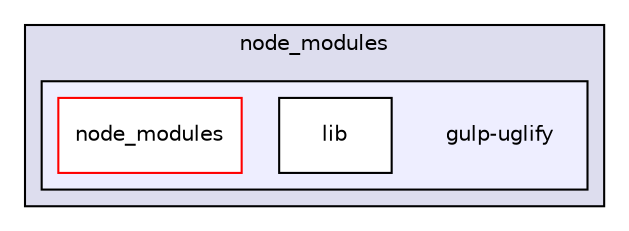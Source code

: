 digraph "gulp-src/node_modules/gulp-uglify" {
  compound=true
  node [ fontsize="10", fontname="Helvetica"];
  edge [ labelfontsize="10", labelfontname="Helvetica"];
  subgraph clusterdir_0bffc950724b645a8d9120b028596a49 {
    graph [ bgcolor="#ddddee", pencolor="black", label="node_modules" fontname="Helvetica", fontsize="10", URL="dir_0bffc950724b645a8d9120b028596a49.html"]
  subgraph clusterdir_8ec1c9c4aa60b30c58c2eeb1b4f341f2 {
    graph [ bgcolor="#eeeeff", pencolor="black", label="" URL="dir_8ec1c9c4aa60b30c58c2eeb1b4f341f2.html"];
    dir_8ec1c9c4aa60b30c58c2eeb1b4f341f2 [shape=plaintext label="gulp-uglify"];
    dir_59c268b36839ad77c1e40a69c1d0e40c [shape=box label="lib" color="black" fillcolor="white" style="filled" URL="dir_59c268b36839ad77c1e40a69c1d0e40c.html"];
    dir_beaa206ecc90591bbbb1b82990198449 [shape=box label="node_modules" color="red" fillcolor="white" style="filled" URL="dir_beaa206ecc90591bbbb1b82990198449.html"];
  }
  }
}

